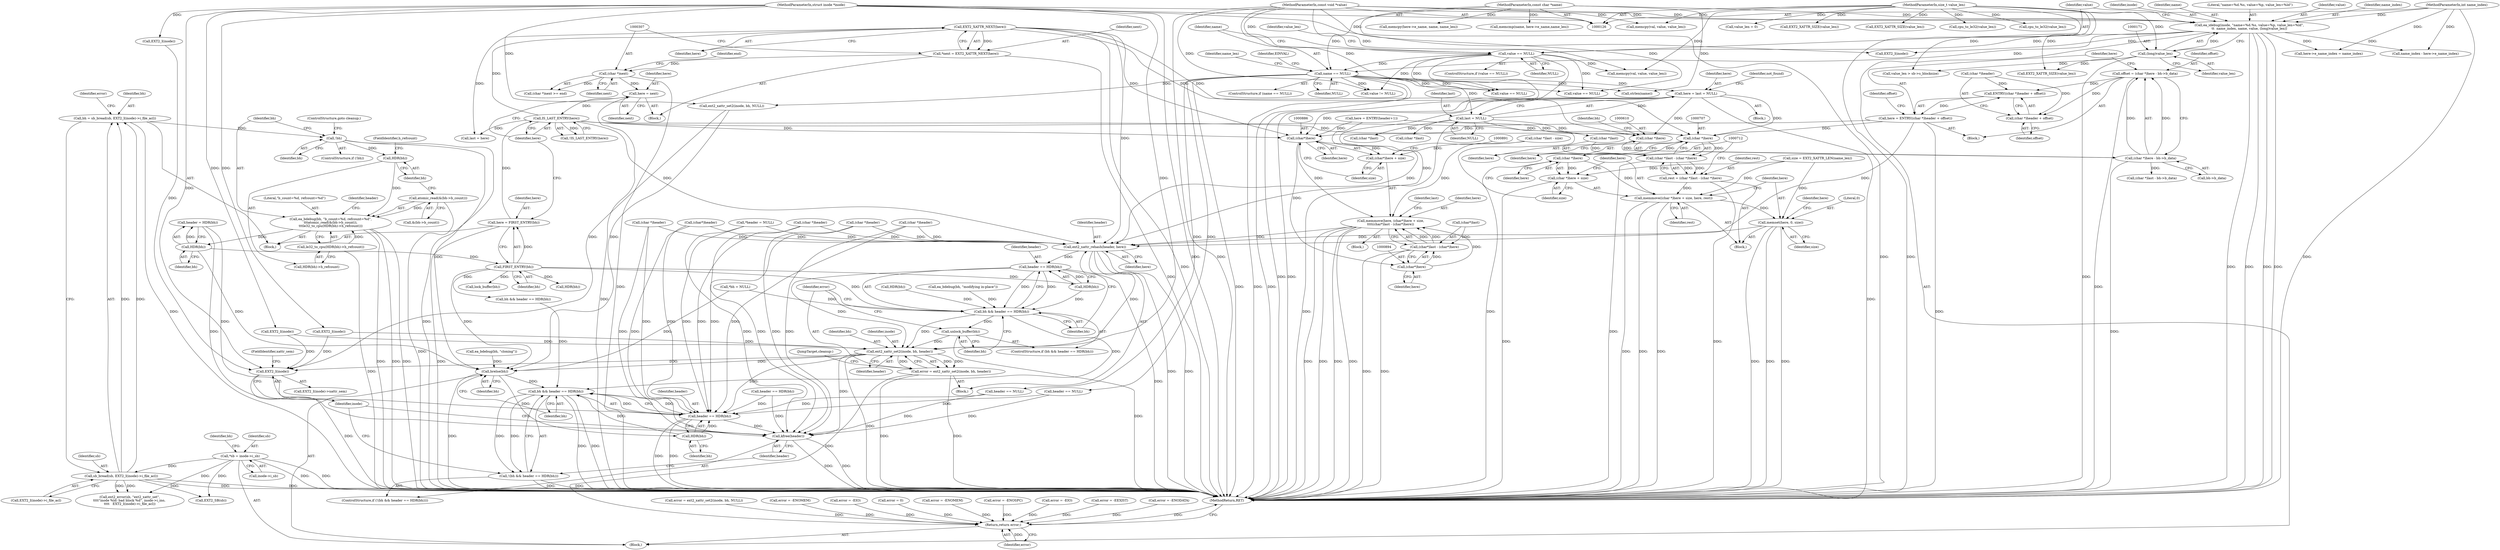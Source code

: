 digraph "0_linux_be0726d33cb8f411945884664924bed3cb8c70ee_10@integer" {
"1000606" [label="(Call,offset = (char *)here - bh->b_data)"];
"1000608" [label="(Call,(char *)here - bh->b_data)"];
"1000609" [label="(Call,(char *)here)"];
"1000445" [label="(Call,here = last = NULL)"];
"1000447" [label="(Call,last = NULL)"];
"1000181" [label="(Call,name == NULL)"];
"1000164" [label="(Call,ea_idebug(inode, \"name=%d.%s, value=%p, value_len=%ld\",\n\t\t  name_index, name, value, (long)value_len))"];
"1000127" [label="(MethodParameterIn,struct inode *inode)"];
"1000128" [label="(MethodParameterIn,int name_index)"];
"1000129" [label="(MethodParameterIn,const char *name)"];
"1000130" [label="(MethodParameterIn,const void *value)"];
"1000170" [label="(Call,(long)value_len)"];
"1000131" [label="(MethodParameterIn,size_t value_len)"];
"1000174" [label="(Call,value == NULL)"];
"1000302" [label="(Call,EXT2_XATTR_NEXT(here))"];
"1000296" [label="(Call,IS_LAST_ENTRY(here))"];
"1000368" [label="(Call,here = next)"];
"1000306" [label="(Call,(char *)next)"];
"1000300" [label="(Call,*next = EXT2_XATTR_NEXT(here))"];
"1000290" [label="(Call,here = FIRST_ENTRY(bh))"];
"1000292" [label="(Call,FIRST_ENTRY(bh))"];
"1000247" [label="(Call,HDR(bh))"];
"1000232" [label="(Call,ea_bdebug(bh, \"b_count=%d, refcount=%d\",\n\t\t\tatomic_read(&(bh->b_count)),\n\t\t\tle32_to_cpu(HDR(bh)->h_refcount)))"];
"1000242" [label="(Call,HDR(bh))"];
"1000229" [label="(Call,!bh)"];
"1000216" [label="(Call,bh = sb_bread(sb, EXT2_I(inode)->i_file_acl))"];
"1000218" [label="(Call,sb_bread(sb, EXT2_I(inode)->i_file_acl))"];
"1000135" [label="(Call,*sb = inode->i_sb)"];
"1000235" [label="(Call,atomic_read(&(bh->b_count)))"];
"1000240" [label="(Call,le32_to_cpu(HDR(bh)->h_refcount))"];
"1000617" [label="(Call,ENTRY((char *)header + offset))"];
"1000615" [label="(Call,here = ENTRY((char *)header + offset))"];
"1000706" [label="(Call,(char *)here)"];
"1000702" [label="(Call,(char *)last - (char *)here)"];
"1000700" [label="(Call,rest = (char *)last - (char *)here)"];
"1000709" [label="(Call,memmove((char *)here + size, here, rest))"];
"1000717" [label="(Call,memset(here, 0, size))"];
"1000978" [label="(Call,ext2_xattr_rehash(header, here))"];
"1000984" [label="(Call,header == HDR(bh))"];
"1000982" [label="(Call,bh && header == HDR(bh))"];
"1000988" [label="(Call,unlock_buffer(bh))"];
"1000992" [label="(Call,ext2_xattr_set2(inode, bh, header))"];
"1000990" [label="(Call,error = ext2_xattr_set2(inode, bh, header))"];
"1001015" [label="(Return,return error;)"];
"1000997" [label="(Call,brelse(bh))"];
"1001001" [label="(Call,bh && header == HDR(bh))"];
"1001000" [label="(Call,!(bh && header == HDR(bh)))"];
"1001005" [label="(Call,HDR(bh))"];
"1001003" [label="(Call,header == HDR(bh))"];
"1001007" [label="(Call,kfree(header))"];
"1001012" [label="(Call,EXT2_I(inode))"];
"1000711" [label="(Call,(char *)here)"];
"1000710" [label="(Call,(char *)here + size)"];
"1000885" [label="(Call,(char*)here)"];
"1000882" [label="(Call,memmove(here, (char*)here + size,\n\t\t\t\t(char*)last - (char*)here))"];
"1000884" [label="(Call,(char*)here + size)"];
"1000893" [label="(Call,(char*)here)"];
"1000889" [label="(Call,(char*)last - (char*)here)"];
"1000618" [label="(Call,(char *)header + offset)"];
"1001002" [label="(Identifier,bh)"];
"1000661" [label="(Call,(char *)header)"];
"1000142" [label="(Identifier,bh)"];
"1000994" [label="(Identifier,bh)"];
"1000570" [label="(Block,)"];
"1000970" [label="(Call,error = ext2_xattr_set2(inode, bh, NULL))"];
"1000609" [label="(Call,(char *)here)"];
"1000217" [label="(Identifier,bh)"];
"1000369" [label="(Identifier,here)"];
"1000938" [label="(Call,(char *)header)"];
"1000701" [label="(Identifier,rest)"];
"1000615" [label="(Call,here = ENTRY((char *)header + offset))"];
"1000878" [label="(Call,(char *)last)"];
"1000169" [label="(Identifier,value)"];
"1000884" [label="(Call,(char*)here + size)"];
"1000714" [label="(Identifier,size)"];
"1000293" [label="(Identifier,bh)"];
"1000218" [label="(Call,sb_bread(sb, EXT2_I(inode)->i_file_acl))"];
"1000562" [label="(Call,EXT2_SB(sb))"];
"1000999" [label="(ControlStructure,if (!(bh && header == HDR(bh))))"];
"1000625" [label="(Call,(char *)last - bh->b_data)"];
"1000584" [label="(Call,error = -ENOMEM)"];
"1000357" [label="(Call,memcmp(name, here->e_name,name_len))"];
"1000993" [label="(Identifier,inode)"];
"1000240" [label="(Call,le32_to_cpu(HDR(bh)->h_refcount))"];
"1000219" [label="(Identifier,sb)"];
"1000595" [label="(Call,HDR(bh))"];
"1000877" [label="(Call,(char *)last - size)"];
"1000557" [label="(Call,ea_bdebug(bh, \"modifying in-place\"))"];
"1000186" [label="(Identifier,EINVAL)"];
"1000177" [label="(Call,value_len = 0)"];
"1000131" [label="(MethodParameterIn,size_t value_len)"];
"1000305" [label="(Call,(char *)next >= end)"];
"1000986" [label="(Call,HDR(bh))"];
"1000295" [label="(Call,!IS_LAST_ENTRY(here))"];
"1000708" [label="(Identifier,here)"];
"1000290" [label="(Call,here = FIRST_ENTRY(bh))"];
"1000248" [label="(Identifier,bh)"];
"1001007" [label="(Call,kfree(header))"];
"1000883" [label="(Identifier,here)"];
"1000207" [label="(Call,EXT2_I(inode))"];
"1000992" [label="(Call,ext2_xattr_set2(inode, bh, header))"];
"1000291" [label="(Identifier,here)"];
"1000988" [label="(Call,unlock_buffer(bh))"];
"1000718" [label="(Identifier,here)"];
"1001001" [label="(Call,bh && header == HDR(bh))"];
"1000613" [label="(Identifier,bh)"];
"1000981" [label="(ControlStructure,if (bh && header == HDR(bh)))"];
"1000949" [label="(Call,memcpy(val, value, value_len))"];
"1000167" [label="(Identifier,name_index)"];
"1000964" [label="(Call,header == HDR(bh))"];
"1000800" [label="(Call,memcpy(val, value, value_len))"];
"1000172" [label="(Identifier,value_len)"];
"1000300" [label="(Call,*next = EXT2_XATTR_NEXT(here))"];
"1000723" [label="(Identifier,here)"];
"1000865" [label="(Call,value == NULL)"];
"1000371" [label="(Call,last = here)"];
"1000447" [label="(Call,last = NULL)"];
"1000368" [label="(Call,here = next)"];
"1000731" [label="(Call,memcpy(here->e_name, name, name_len))"];
"1000624" [label="(Identifier,offset)"];
"1000989" [label="(Identifier,bh)"];
"1000783" [label="(Call,EXT2_XATTR_SIZE(value_len))"];
"1000991" [label="(Identifier,error)"];
"1001012" [label="(Call,EXT2_I(inode))"];
"1000589" [label="(Call,header == NULL)"];
"1000451" [label="(Identifier,not_found)"];
"1000182" [label="(Identifier,name)"];
"1000176" [label="(Identifier,NULL)"];
"1000618" [label="(Call,(char *)header + offset)"];
"1000617" [label="(Call,ENTRY((char *)header + offset))"];
"1000466" [label="(Call,value == NULL)"];
"1000296" [label="(Call,IS_LAST_ENTRY(here))"];
"1000236" [label="(Call,&(bh->b_count))"];
"1000962" [label="(Call,bh && header == HDR(bh))"];
"1000888" [label="(Identifier,size)"];
"1000717" [label="(Call,memset(here, 0, size))"];
"1000612" [label="(Call,bh->b_data)"];
"1000768" [label="(Call,(char *)header)"];
"1000711" [label="(Call,(char *)here)"];
"1001015" [label="(Return,return error;)"];
"1000225" [label="(Identifier,error)"];
"1000433" [label="(Block,)"];
"1000622" [label="(Identifier,offset)"];
"1000285" [label="(Call,error = -EIO)"];
"1000337" [label="(Call,name_index - here->e_name_index)"];
"1000462" [label="(Call,error = 0)"];
"1000700" [label="(Call,rest = (char *)last - (char *)here)"];
"1000889" [label="(Call,(char*)last - (char*)here)"];
"1000164" [label="(Call,ea_idebug(inode, \"name=%d.%s, value=%p, value_len=%ld\",\n\t\t  name_index, name, value, (long)value_len))"];
"1000232" [label="(Call,ea_bdebug(bh, \"b_count=%d, refcount=%d\",\n\t\t\tatomic_read(&(bh->b_count)),\n\t\t\tle32_to_cpu(HDR(bh)->h_refcount)))"];
"1000619" [label="(Call,(char *)header)"];
"1000165" [label="(Identifier,inode)"];
"1000221" [label="(Call,EXT2_I(inode))"];
"1000606" [label="(Call,offset = (char *)here - bh->b_data)"];
"1000370" [label="(Identifier,next)"];
"1000978" [label="(Call,ext2_xattr_rehash(header, here))"];
"1000983" [label="(Identifier,bh)"];
"1000695" [label="(Call,size = EXT2_XATTR_LEN(name_len))"];
"1000649" [label="(Call,error = -ENOMEM)"];
"1000710" [label="(Call,(char *)here + size)"];
"1000130" [label="(MethodParameterIn,const void *value)"];
"1000901" [label="(Call,value != NULL)"];
"1000129" [label="(MethodParameterIn,const char *name)"];
"1000995" [label="(Identifier,header)"];
"1000709" [label="(Call,memmove((char *)here + size, here, rest))"];
"1000706" [label="(Call,(char *)here)"];
"1000188" [label="(Identifier,name_len)"];
"1000977" [label="(Block,)"];
"1000168" [label="(Identifier,name)"];
"1000128" [label="(MethodParameterIn,int name_index)"];
"1000693" [label="(Block,)"];
"1000306" [label="(Call,(char *)next)"];
"1000917" [label="(Call,EXT2_XATTR_SIZE(value_len))"];
"1000616" [label="(Identifier,here)"];
"1000990" [label="(Call,error = ext2_xattr_set2(inode, bh, header))"];
"1000274" [label="(Call,ext2_error(sb, \"ext2_xattr_set\",\n\t\t\t\t\"inode %ld: bad block %d\", inode->i_ino, \n\t\t\t\t   EXT2_I(inode)->i_file_acl))"];
"1000234" [label="(Literal,\"b_count=%d, refcount=%d\")"];
"1000985" [label="(Identifier,header)"];
"1001017" [label="(MethodReturn,RET)"];
"1000721" [label="(Call,here->e_name_index = name_index)"];
"1000966" [label="(Call,HDR(bh))"];
"1001008" [label="(Identifier,header)"];
"1000446" [label="(Identifier,here)"];
"1000980" [label="(Identifier,here)"];
"1000301" [label="(Identifier,next)"];
"1000298" [label="(Block,)"];
"1001013" [label="(Identifier,inode)"];
"1000170" [label="(Call,(long)value_len)"];
"1000233" [label="(Identifier,bh)"];
"1000241" [label="(Call,HDR(bh)->h_refcount)"];
"1000427" [label="(Call,(char*)header)"];
"1000145" [label="(Call,*header = NULL)"];
"1000235" [label="(Call,atomic_read(&(bh->b_count)))"];
"1000636" [label="(Call,(char *)header)"];
"1000893" [label="(Call,(char*)here)"];
"1000181" [label="(Call,name == NULL)"];
"1000180" [label="(ControlStructure,if (name == NULL))"];
"1000868" [label="(Block,)"];
"1000244" [label="(FieldIdentifier,h_refcount)"];
"1000243" [label="(Identifier,bh)"];
"1000997" [label="(Call,brelse(bh))"];
"1000719" [label="(Literal,0)"];
"1000449" [label="(Identifier,NULL)"];
"1000137" [label="(Call,inode->i_sb)"];
"1000173" [label="(ControlStructure,if (value == NULL))"];
"1000716" [label="(Identifier,rest)"];
"1000127" [label="(MethodParameterIn,struct inode *inode)"];
"1001011" [label="(Call,EXT2_I(inode)->xattr_sem)"];
"1000890" [label="(Call,(char*)last)"];
"1000215" [label="(Block,)"];
"1001006" [label="(Identifier,bh)"];
"1000231" [label="(ControlStructure,goto cleanup;)"];
"1000984" [label="(Call,header == HDR(bh))"];
"1000445" [label="(Call,here = last = NULL)"];
"1000230" [label="(Identifier,bh)"];
"1000715" [label="(Identifier,here)"];
"1000703" [label="(Call,(char *)last)"];
"1000297" [label="(Identifier,here)"];
"1000574" [label="(Call,ea_bdebug(bh, \"cloning\"))"];
"1000972" [label="(Call,ext2_xattr_set2(inode, bh, NULL))"];
"1000282" [label="(Call,EXT2_I(inode))"];
"1000220" [label="(Call,EXT2_I(inode)->i_file_acl)"];
"1000135" [label="(Call,*sb = inode->i_sb)"];
"1000189" [label="(Call,strlen(name))"];
"1001003" [label="(Call,header == HDR(bh))"];
"1001005" [label="(Call,HDR(bh))"];
"1000448" [label="(Identifier,last)"];
"1000246" [label="(Identifier,header)"];
"1000228" [label="(ControlStructure,if (!bh))"];
"1001004" [label="(Identifier,header)"];
"1000713" [label="(Identifier,here)"];
"1000309" [label="(Identifier,end)"];
"1000702" [label="(Call,(char *)last - (char *)here)"];
"1000245" [label="(Call,header = HDR(bh))"];
"1000524" [label="(Call,error = -ENOSPC)"];
"1000175" [label="(Identifier,value)"];
"1000229" [label="(Call,!bh)"];
"1000196" [label="(Call,value_len > sb->s_blocksize)"];
"1000982" [label="(Call,bh && header == HDR(bh))"];
"1000302" [label="(Call,EXT2_XATTR_NEXT(here))"];
"1000216" [label="(Call,bh = sb_bread(sb, EXT2_I(inode)->i_file_acl))"];
"1000224" [label="(Call,error = -EIO)"];
"1000174" [label="(Call,value == NULL)"];
"1000909" [label="(Call,cpu_to_le32(value_len))"];
"1000472" [label="(Call,error = -EEXIST)"];
"1000453" [label="(Call,error = -ENODATA)"];
"1000166" [label="(Literal,\"name=%d.%s, value=%p, value_len=%ld\")"];
"1000685" [label="(Call,here = ENTRY(header+1))"];
"1000998" [label="(Identifier,bh)"];
"1000654" [label="(Call,header == NULL)"];
"1000178" [label="(Identifier,value_len)"];
"1000720" [label="(Identifier,size)"];
"1000895" [label="(Identifier,here)"];
"1000607" [label="(Identifier,offset)"];
"1000308" [label="(Identifier,next)"];
"1000882" [label="(Call,memmove(here, (char*)here + size,\n\t\t\t\t(char*)last - (char*)here))"];
"1000885" [label="(Call,(char*)here)"];
"1000790" [label="(Call,cpu_to_le32(value_len))"];
"1000242" [label="(Call,HDR(bh))"];
"1000608" [label="(Call,(char *)here - bh->b_data)"];
"1000534" [label="(Call,EXT2_XATTR_SIZE(value_len))"];
"1001014" [label="(FieldIdentifier,xattr_sem)"];
"1000212" [label="(Call,EXT2_I(inode))"];
"1000292" [label="(Call,FIRST_ENTRY(bh))"];
"1000540" [label="(Call,lock_buffer(bh))"];
"1001016" [label="(Identifier,error)"];
"1000141" [label="(Call,*bh = NULL)"];
"1000887" [label="(Identifier,here)"];
"1000979" [label="(Identifier,header)"];
"1000996" [label="(JumpTarget,cleanup:)"];
"1000303" [label="(Identifier,here)"];
"1000247" [label="(Call,HDR(bh))"];
"1000133" [label="(Block,)"];
"1000136" [label="(Identifier,sb)"];
"1000611" [label="(Identifier,here)"];
"1000626" [label="(Call,(char *)last)"];
"1000183" [label="(Identifier,NULL)"];
"1001000" [label="(Call,!(bh && header == HDR(bh)))"];
"1000897" [label="(Identifier,last)"];
"1000606" -> "1000570"  [label="AST: "];
"1000606" -> "1000608"  [label="CFG: "];
"1000607" -> "1000606"  [label="AST: "];
"1000608" -> "1000606"  [label="AST: "];
"1000616" -> "1000606"  [label="CFG: "];
"1000606" -> "1001017"  [label="DDG: "];
"1000608" -> "1000606"  [label="DDG: "];
"1000608" -> "1000606"  [label="DDG: "];
"1000606" -> "1000617"  [label="DDG: "];
"1000606" -> "1000618"  [label="DDG: "];
"1000608" -> "1000612"  [label="CFG: "];
"1000609" -> "1000608"  [label="AST: "];
"1000612" -> "1000608"  [label="AST: "];
"1000608" -> "1001017"  [label="DDG: "];
"1000609" -> "1000608"  [label="DDG: "];
"1000608" -> "1000625"  [label="DDG: "];
"1000609" -> "1000611"  [label="CFG: "];
"1000610" -> "1000609"  [label="AST: "];
"1000611" -> "1000609"  [label="AST: "];
"1000613" -> "1000609"  [label="CFG: "];
"1000445" -> "1000609"  [label="DDG: "];
"1000302" -> "1000609"  [label="DDG: "];
"1000296" -> "1000609"  [label="DDG: "];
"1000445" -> "1000433"  [label="AST: "];
"1000445" -> "1000447"  [label="CFG: "];
"1000446" -> "1000445"  [label="AST: "];
"1000447" -> "1000445"  [label="AST: "];
"1000451" -> "1000445"  [label="CFG: "];
"1000445" -> "1001017"  [label="DDG: "];
"1000447" -> "1000445"  [label="DDG: "];
"1000181" -> "1000445"  [label="DDG: "];
"1000445" -> "1000706"  [label="DDG: "];
"1000445" -> "1000885"  [label="DDG: "];
"1000445" -> "1000978"  [label="DDG: "];
"1000447" -> "1000449"  [label="CFG: "];
"1000448" -> "1000447"  [label="AST: "];
"1000449" -> "1000447"  [label="AST: "];
"1000447" -> "1001017"  [label="DDG: "];
"1000447" -> "1001017"  [label="DDG: "];
"1000181" -> "1000447"  [label="DDG: "];
"1000447" -> "1000626"  [label="DDG: "];
"1000447" -> "1000703"  [label="DDG: "];
"1000447" -> "1000878"  [label="DDG: "];
"1000181" -> "1000180"  [label="AST: "];
"1000181" -> "1000183"  [label="CFG: "];
"1000182" -> "1000181"  [label="AST: "];
"1000183" -> "1000181"  [label="AST: "];
"1000186" -> "1000181"  [label="CFG: "];
"1000188" -> "1000181"  [label="CFG: "];
"1000181" -> "1001017"  [label="DDG: "];
"1000181" -> "1001017"  [label="DDG: "];
"1000181" -> "1001017"  [label="DDG: "];
"1000164" -> "1000181"  [label="DDG: "];
"1000129" -> "1000181"  [label="DDG: "];
"1000174" -> "1000181"  [label="DDG: "];
"1000181" -> "1000189"  [label="DDG: "];
"1000181" -> "1000466"  [label="DDG: "];
"1000181" -> "1000589"  [label="DDG: "];
"1000181" -> "1000654"  [label="DDG: "];
"1000181" -> "1000865"  [label="DDG: "];
"1000181" -> "1000901"  [label="DDG: "];
"1000181" -> "1000972"  [label="DDG: "];
"1000164" -> "1000133"  [label="AST: "];
"1000164" -> "1000170"  [label="CFG: "];
"1000165" -> "1000164"  [label="AST: "];
"1000166" -> "1000164"  [label="AST: "];
"1000167" -> "1000164"  [label="AST: "];
"1000168" -> "1000164"  [label="AST: "];
"1000169" -> "1000164"  [label="AST: "];
"1000170" -> "1000164"  [label="AST: "];
"1000175" -> "1000164"  [label="CFG: "];
"1000164" -> "1001017"  [label="DDG: "];
"1000164" -> "1001017"  [label="DDG: "];
"1000164" -> "1001017"  [label="DDG: "];
"1000164" -> "1001017"  [label="DDG: "];
"1000127" -> "1000164"  [label="DDG: "];
"1000128" -> "1000164"  [label="DDG: "];
"1000129" -> "1000164"  [label="DDG: "];
"1000130" -> "1000164"  [label="DDG: "];
"1000170" -> "1000164"  [label="DDG: "];
"1000164" -> "1000174"  [label="DDG: "];
"1000164" -> "1000207"  [label="DDG: "];
"1000164" -> "1000337"  [label="DDG: "];
"1000164" -> "1000721"  [label="DDG: "];
"1000127" -> "1000126"  [label="AST: "];
"1000127" -> "1001017"  [label="DDG: "];
"1000127" -> "1000207"  [label="DDG: "];
"1000127" -> "1000212"  [label="DDG: "];
"1000127" -> "1000221"  [label="DDG: "];
"1000127" -> "1000282"  [label="DDG: "];
"1000127" -> "1000972"  [label="DDG: "];
"1000127" -> "1000992"  [label="DDG: "];
"1000127" -> "1001012"  [label="DDG: "];
"1000128" -> "1000126"  [label="AST: "];
"1000128" -> "1001017"  [label="DDG: "];
"1000128" -> "1000337"  [label="DDG: "];
"1000128" -> "1000721"  [label="DDG: "];
"1000129" -> "1000126"  [label="AST: "];
"1000129" -> "1001017"  [label="DDG: "];
"1000129" -> "1000189"  [label="DDG: "];
"1000129" -> "1000357"  [label="DDG: "];
"1000129" -> "1000731"  [label="DDG: "];
"1000130" -> "1000126"  [label="AST: "];
"1000130" -> "1001017"  [label="DDG: "];
"1000130" -> "1000174"  [label="DDG: "];
"1000130" -> "1000466"  [label="DDG: "];
"1000130" -> "1000800"  [label="DDG: "];
"1000130" -> "1000865"  [label="DDG: "];
"1000130" -> "1000901"  [label="DDG: "];
"1000130" -> "1000949"  [label="DDG: "];
"1000170" -> "1000172"  [label="CFG: "];
"1000171" -> "1000170"  [label="AST: "];
"1000172" -> "1000170"  [label="AST: "];
"1000170" -> "1001017"  [label="DDG: "];
"1000131" -> "1000170"  [label="DDG: "];
"1000170" -> "1000196"  [label="DDG: "];
"1000170" -> "1000534"  [label="DDG: "];
"1000131" -> "1000126"  [label="AST: "];
"1000131" -> "1001017"  [label="DDG: "];
"1000131" -> "1000177"  [label="DDG: "];
"1000131" -> "1000196"  [label="DDG: "];
"1000131" -> "1000534"  [label="DDG: "];
"1000131" -> "1000783"  [label="DDG: "];
"1000131" -> "1000790"  [label="DDG: "];
"1000131" -> "1000800"  [label="DDG: "];
"1000131" -> "1000909"  [label="DDG: "];
"1000131" -> "1000917"  [label="DDG: "];
"1000131" -> "1000949"  [label="DDG: "];
"1000174" -> "1000173"  [label="AST: "];
"1000174" -> "1000176"  [label="CFG: "];
"1000175" -> "1000174"  [label="AST: "];
"1000176" -> "1000174"  [label="AST: "];
"1000178" -> "1000174"  [label="CFG: "];
"1000182" -> "1000174"  [label="CFG: "];
"1000174" -> "1001017"  [label="DDG: "];
"1000174" -> "1001017"  [label="DDG: "];
"1000174" -> "1000466"  [label="DDG: "];
"1000174" -> "1000800"  [label="DDG: "];
"1000174" -> "1000865"  [label="DDG: "];
"1000174" -> "1000901"  [label="DDG: "];
"1000302" -> "1000300"  [label="AST: "];
"1000302" -> "1000303"  [label="CFG: "];
"1000303" -> "1000302"  [label="AST: "];
"1000300" -> "1000302"  [label="CFG: "];
"1000302" -> "1001017"  [label="DDG: "];
"1000302" -> "1000300"  [label="DDG: "];
"1000296" -> "1000302"  [label="DDG: "];
"1000302" -> "1000371"  [label="DDG: "];
"1000302" -> "1000706"  [label="DDG: "];
"1000302" -> "1000885"  [label="DDG: "];
"1000302" -> "1000978"  [label="DDG: "];
"1000296" -> "1000295"  [label="AST: "];
"1000296" -> "1000297"  [label="CFG: "];
"1000297" -> "1000296"  [label="AST: "];
"1000295" -> "1000296"  [label="CFG: "];
"1000296" -> "1000295"  [label="DDG: "];
"1000368" -> "1000296"  [label="DDG: "];
"1000290" -> "1000296"  [label="DDG: "];
"1000296" -> "1000371"  [label="DDG: "];
"1000296" -> "1000706"  [label="DDG: "];
"1000296" -> "1000885"  [label="DDG: "];
"1000296" -> "1000978"  [label="DDG: "];
"1000368" -> "1000298"  [label="AST: "];
"1000368" -> "1000370"  [label="CFG: "];
"1000369" -> "1000368"  [label="AST: "];
"1000370" -> "1000368"  [label="AST: "];
"1000297" -> "1000368"  [label="CFG: "];
"1000368" -> "1001017"  [label="DDG: "];
"1000306" -> "1000368"  [label="DDG: "];
"1000306" -> "1000305"  [label="AST: "];
"1000306" -> "1000308"  [label="CFG: "];
"1000307" -> "1000306"  [label="AST: "];
"1000308" -> "1000306"  [label="AST: "];
"1000309" -> "1000306"  [label="CFG: "];
"1000306" -> "1001017"  [label="DDG: "];
"1000306" -> "1000305"  [label="DDG: "];
"1000300" -> "1000306"  [label="DDG: "];
"1000300" -> "1000298"  [label="AST: "];
"1000301" -> "1000300"  [label="AST: "];
"1000307" -> "1000300"  [label="CFG: "];
"1000300" -> "1001017"  [label="DDG: "];
"1000290" -> "1000215"  [label="AST: "];
"1000290" -> "1000292"  [label="CFG: "];
"1000291" -> "1000290"  [label="AST: "];
"1000292" -> "1000290"  [label="AST: "];
"1000297" -> "1000290"  [label="CFG: "];
"1000290" -> "1001017"  [label="DDG: "];
"1000292" -> "1000290"  [label="DDG: "];
"1000292" -> "1000293"  [label="CFG: "];
"1000293" -> "1000292"  [label="AST: "];
"1000247" -> "1000292"  [label="DDG: "];
"1000292" -> "1000540"  [label="DDG: "];
"1000292" -> "1000962"  [label="DDG: "];
"1000292" -> "1000966"  [label="DDG: "];
"1000292" -> "1000982"  [label="DDG: "];
"1000292" -> "1000986"  [label="DDG: "];
"1000292" -> "1000997"  [label="DDG: "];
"1000247" -> "1000245"  [label="AST: "];
"1000247" -> "1000248"  [label="CFG: "];
"1000248" -> "1000247"  [label="AST: "];
"1000245" -> "1000247"  [label="CFG: "];
"1000247" -> "1000245"  [label="DDG: "];
"1000232" -> "1000247"  [label="DDG: "];
"1000247" -> "1000997"  [label="DDG: "];
"1000232" -> "1000215"  [label="AST: "];
"1000232" -> "1000240"  [label="CFG: "];
"1000233" -> "1000232"  [label="AST: "];
"1000234" -> "1000232"  [label="AST: "];
"1000235" -> "1000232"  [label="AST: "];
"1000240" -> "1000232"  [label="AST: "];
"1000246" -> "1000232"  [label="CFG: "];
"1000232" -> "1001017"  [label="DDG: "];
"1000232" -> "1001017"  [label="DDG: "];
"1000232" -> "1001017"  [label="DDG: "];
"1000242" -> "1000232"  [label="DDG: "];
"1000235" -> "1000232"  [label="DDG: "];
"1000240" -> "1000232"  [label="DDG: "];
"1000242" -> "1000241"  [label="AST: "];
"1000242" -> "1000243"  [label="CFG: "];
"1000243" -> "1000242"  [label="AST: "];
"1000244" -> "1000242"  [label="CFG: "];
"1000229" -> "1000242"  [label="DDG: "];
"1000229" -> "1000228"  [label="AST: "];
"1000229" -> "1000230"  [label="CFG: "];
"1000230" -> "1000229"  [label="AST: "];
"1000231" -> "1000229"  [label="CFG: "];
"1000233" -> "1000229"  [label="CFG: "];
"1000229" -> "1001017"  [label="DDG: "];
"1000216" -> "1000229"  [label="DDG: "];
"1000229" -> "1000997"  [label="DDG: "];
"1000216" -> "1000215"  [label="AST: "];
"1000216" -> "1000218"  [label="CFG: "];
"1000217" -> "1000216"  [label="AST: "];
"1000218" -> "1000216"  [label="AST: "];
"1000225" -> "1000216"  [label="CFG: "];
"1000216" -> "1001017"  [label="DDG: "];
"1000218" -> "1000216"  [label="DDG: "];
"1000218" -> "1000216"  [label="DDG: "];
"1000218" -> "1000220"  [label="CFG: "];
"1000219" -> "1000218"  [label="AST: "];
"1000220" -> "1000218"  [label="AST: "];
"1000218" -> "1001017"  [label="DDG: "];
"1000218" -> "1001017"  [label="DDG: "];
"1000135" -> "1000218"  [label="DDG: "];
"1000218" -> "1000274"  [label="DDG: "];
"1000218" -> "1000274"  [label="DDG: "];
"1000218" -> "1000562"  [label="DDG: "];
"1000135" -> "1000133"  [label="AST: "];
"1000135" -> "1000137"  [label="CFG: "];
"1000136" -> "1000135"  [label="AST: "];
"1000137" -> "1000135"  [label="AST: "];
"1000142" -> "1000135"  [label="CFG: "];
"1000135" -> "1001017"  [label="DDG: "];
"1000135" -> "1001017"  [label="DDG: "];
"1000135" -> "1000274"  [label="DDG: "];
"1000135" -> "1000562"  [label="DDG: "];
"1000235" -> "1000236"  [label="CFG: "];
"1000236" -> "1000235"  [label="AST: "];
"1000243" -> "1000235"  [label="CFG: "];
"1000235" -> "1001017"  [label="DDG: "];
"1000240" -> "1000241"  [label="CFG: "];
"1000241" -> "1000240"  [label="AST: "];
"1000240" -> "1001017"  [label="DDG: "];
"1000617" -> "1000615"  [label="AST: "];
"1000617" -> "1000618"  [label="CFG: "];
"1000618" -> "1000617"  [label="AST: "];
"1000615" -> "1000617"  [label="CFG: "];
"1000617" -> "1000615"  [label="DDG: "];
"1000619" -> "1000617"  [label="DDG: "];
"1000615" -> "1000570"  [label="AST: "];
"1000616" -> "1000615"  [label="AST: "];
"1000624" -> "1000615"  [label="CFG: "];
"1000615" -> "1001017"  [label="DDG: "];
"1000615" -> "1000706"  [label="DDG: "];
"1000615" -> "1000885"  [label="DDG: "];
"1000615" -> "1000978"  [label="DDG: "];
"1000706" -> "1000702"  [label="AST: "];
"1000706" -> "1000708"  [label="CFG: "];
"1000707" -> "1000706"  [label="AST: "];
"1000708" -> "1000706"  [label="AST: "];
"1000702" -> "1000706"  [label="CFG: "];
"1000706" -> "1000702"  [label="DDG: "];
"1000685" -> "1000706"  [label="DDG: "];
"1000706" -> "1000711"  [label="DDG: "];
"1000702" -> "1000700"  [label="AST: "];
"1000703" -> "1000702"  [label="AST: "];
"1000700" -> "1000702"  [label="CFG: "];
"1000702" -> "1001017"  [label="DDG: "];
"1000702" -> "1000700"  [label="DDG: "];
"1000702" -> "1000700"  [label="DDG: "];
"1000703" -> "1000702"  [label="DDG: "];
"1000700" -> "1000693"  [label="AST: "];
"1000701" -> "1000700"  [label="AST: "];
"1000712" -> "1000700"  [label="CFG: "];
"1000700" -> "1001017"  [label="DDG: "];
"1000700" -> "1000709"  [label="DDG: "];
"1000709" -> "1000693"  [label="AST: "];
"1000709" -> "1000716"  [label="CFG: "];
"1000710" -> "1000709"  [label="AST: "];
"1000715" -> "1000709"  [label="AST: "];
"1000716" -> "1000709"  [label="AST: "];
"1000718" -> "1000709"  [label="CFG: "];
"1000709" -> "1001017"  [label="DDG: "];
"1000709" -> "1001017"  [label="DDG: "];
"1000709" -> "1001017"  [label="DDG: "];
"1000711" -> "1000709"  [label="DDG: "];
"1000695" -> "1000709"  [label="DDG: "];
"1000709" -> "1000717"  [label="DDG: "];
"1000717" -> "1000693"  [label="AST: "];
"1000717" -> "1000720"  [label="CFG: "];
"1000718" -> "1000717"  [label="AST: "];
"1000719" -> "1000717"  [label="AST: "];
"1000720" -> "1000717"  [label="AST: "];
"1000723" -> "1000717"  [label="CFG: "];
"1000717" -> "1001017"  [label="DDG: "];
"1000717" -> "1001017"  [label="DDG: "];
"1000717" -> "1001017"  [label="DDG: "];
"1000695" -> "1000717"  [label="DDG: "];
"1000717" -> "1000978"  [label="DDG: "];
"1000978" -> "1000977"  [label="AST: "];
"1000978" -> "1000980"  [label="CFG: "];
"1000979" -> "1000978"  [label="AST: "];
"1000980" -> "1000978"  [label="AST: "];
"1000983" -> "1000978"  [label="CFG: "];
"1000978" -> "1001017"  [label="DDG: "];
"1000978" -> "1001017"  [label="DDG: "];
"1000636" -> "1000978"  [label="DDG: "];
"1000145" -> "1000978"  [label="DDG: "];
"1000427" -> "1000978"  [label="DDG: "];
"1000938" -> "1000978"  [label="DDG: "];
"1000768" -> "1000978"  [label="DDG: "];
"1000661" -> "1000978"  [label="DDG: "];
"1000882" -> "1000978"  [label="DDG: "];
"1000685" -> "1000978"  [label="DDG: "];
"1000978" -> "1000984"  [label="DDG: "];
"1000978" -> "1000992"  [label="DDG: "];
"1000984" -> "1000982"  [label="AST: "];
"1000984" -> "1000986"  [label="CFG: "];
"1000985" -> "1000984"  [label="AST: "];
"1000986" -> "1000984"  [label="AST: "];
"1000982" -> "1000984"  [label="CFG: "];
"1000984" -> "1001017"  [label="DDG: "];
"1000984" -> "1000982"  [label="DDG: "];
"1000984" -> "1000982"  [label="DDG: "];
"1000986" -> "1000984"  [label="DDG: "];
"1000984" -> "1000992"  [label="DDG: "];
"1000982" -> "1000981"  [label="AST: "];
"1000982" -> "1000983"  [label="CFG: "];
"1000983" -> "1000982"  [label="AST: "];
"1000989" -> "1000982"  [label="CFG: "];
"1000991" -> "1000982"  [label="CFG: "];
"1000141" -> "1000982"  [label="DDG: "];
"1000595" -> "1000982"  [label="DDG: "];
"1000557" -> "1000982"  [label="DDG: "];
"1000986" -> "1000982"  [label="DDG: "];
"1000982" -> "1000988"  [label="DDG: "];
"1000982" -> "1000992"  [label="DDG: "];
"1000982" -> "1001001"  [label="DDG: "];
"1000988" -> "1000981"  [label="AST: "];
"1000988" -> "1000989"  [label="CFG: "];
"1000989" -> "1000988"  [label="AST: "];
"1000991" -> "1000988"  [label="CFG: "];
"1000988" -> "1001017"  [label="DDG: "];
"1000988" -> "1000992"  [label="DDG: "];
"1000992" -> "1000990"  [label="AST: "];
"1000992" -> "1000995"  [label="CFG: "];
"1000993" -> "1000992"  [label="AST: "];
"1000994" -> "1000992"  [label="AST: "];
"1000995" -> "1000992"  [label="AST: "];
"1000990" -> "1000992"  [label="CFG: "];
"1000992" -> "1001017"  [label="DDG: "];
"1000992" -> "1000990"  [label="DDG: "];
"1000992" -> "1000990"  [label="DDG: "];
"1000992" -> "1000990"  [label="DDG: "];
"1000221" -> "1000992"  [label="DDG: "];
"1000212" -> "1000992"  [label="DDG: "];
"1000992" -> "1000997"  [label="DDG: "];
"1000992" -> "1001003"  [label="DDG: "];
"1000992" -> "1001007"  [label="DDG: "];
"1000992" -> "1001012"  [label="DDG: "];
"1000990" -> "1000977"  [label="AST: "];
"1000991" -> "1000990"  [label="AST: "];
"1000996" -> "1000990"  [label="CFG: "];
"1000990" -> "1001017"  [label="DDG: "];
"1000990" -> "1001017"  [label="DDG: "];
"1000990" -> "1001015"  [label="DDG: "];
"1001015" -> "1000133"  [label="AST: "];
"1001015" -> "1001016"  [label="CFG: "];
"1001016" -> "1001015"  [label="AST: "];
"1001017" -> "1001015"  [label="CFG: "];
"1001015" -> "1001017"  [label="DDG: "];
"1001016" -> "1001015"  [label="DDG: "];
"1000224" -> "1001015"  [label="DDG: "];
"1000462" -> "1001015"  [label="DDG: "];
"1000970" -> "1001015"  [label="DDG: "];
"1000472" -> "1001015"  [label="DDG: "];
"1000453" -> "1001015"  [label="DDG: "];
"1000584" -> "1001015"  [label="DDG: "];
"1000285" -> "1001015"  [label="DDG: "];
"1000524" -> "1001015"  [label="DDG: "];
"1000649" -> "1001015"  [label="DDG: "];
"1000997" -> "1000133"  [label="AST: "];
"1000997" -> "1000998"  [label="CFG: "];
"1000998" -> "1000997"  [label="AST: "];
"1001002" -> "1000997"  [label="CFG: "];
"1000997" -> "1001017"  [label="DDG: "];
"1000141" -> "1000997"  [label="DDG: "];
"1000972" -> "1000997"  [label="DDG: "];
"1000574" -> "1000997"  [label="DDG: "];
"1000997" -> "1001001"  [label="DDG: "];
"1000997" -> "1001005"  [label="DDG: "];
"1001001" -> "1001000"  [label="AST: "];
"1001001" -> "1001002"  [label="CFG: "];
"1001001" -> "1001003"  [label="CFG: "];
"1001002" -> "1001001"  [label="AST: "];
"1001003" -> "1001001"  [label="AST: "];
"1001000" -> "1001001"  [label="CFG: "];
"1001001" -> "1001017"  [label="DDG: "];
"1001001" -> "1001017"  [label="DDG: "];
"1001001" -> "1001000"  [label="DDG: "];
"1001001" -> "1001000"  [label="DDG: "];
"1001005" -> "1001001"  [label="DDG: "];
"1000962" -> "1001001"  [label="DDG: "];
"1001003" -> "1001001"  [label="DDG: "];
"1001003" -> "1001001"  [label="DDG: "];
"1001000" -> "1000999"  [label="AST: "];
"1001008" -> "1001000"  [label="CFG: "];
"1001013" -> "1001000"  [label="CFG: "];
"1001000" -> "1001017"  [label="DDG: "];
"1001000" -> "1001017"  [label="DDG: "];
"1001005" -> "1001003"  [label="AST: "];
"1001005" -> "1001006"  [label="CFG: "];
"1001006" -> "1001005"  [label="AST: "];
"1001003" -> "1001005"  [label="CFG: "];
"1001005" -> "1001003"  [label="DDG: "];
"1001004" -> "1001003"  [label="AST: "];
"1001003" -> "1001017"  [label="DDG: "];
"1001003" -> "1001017"  [label="DDG: "];
"1000654" -> "1001003"  [label="DDG: "];
"1000427" -> "1001003"  [label="DDG: "];
"1000589" -> "1001003"  [label="DDG: "];
"1000964" -> "1001003"  [label="DDG: "];
"1000245" -> "1001003"  [label="DDG: "];
"1000145" -> "1001003"  [label="DDG: "];
"1000636" -> "1001003"  [label="DDG: "];
"1000938" -> "1001003"  [label="DDG: "];
"1000768" -> "1001003"  [label="DDG: "];
"1000661" -> "1001003"  [label="DDG: "];
"1001003" -> "1001007"  [label="DDG: "];
"1001007" -> "1000999"  [label="AST: "];
"1001007" -> "1001008"  [label="CFG: "];
"1001008" -> "1001007"  [label="AST: "];
"1001013" -> "1001007"  [label="CFG: "];
"1001007" -> "1001017"  [label="DDG: "];
"1001007" -> "1001017"  [label="DDG: "];
"1000654" -> "1001007"  [label="DDG: "];
"1000427" -> "1001007"  [label="DDG: "];
"1000589" -> "1001007"  [label="DDG: "];
"1000964" -> "1001007"  [label="DDG: "];
"1000245" -> "1001007"  [label="DDG: "];
"1000145" -> "1001007"  [label="DDG: "];
"1000636" -> "1001007"  [label="DDG: "];
"1000938" -> "1001007"  [label="DDG: "];
"1000768" -> "1001007"  [label="DDG: "];
"1000661" -> "1001007"  [label="DDG: "];
"1001012" -> "1001011"  [label="AST: "];
"1001012" -> "1001013"  [label="CFG: "];
"1001013" -> "1001012"  [label="AST: "];
"1001014" -> "1001012"  [label="CFG: "];
"1001012" -> "1001017"  [label="DDG: "];
"1000212" -> "1001012"  [label="DDG: "];
"1000282" -> "1001012"  [label="DDG: "];
"1000221" -> "1001012"  [label="DDG: "];
"1000972" -> "1001012"  [label="DDG: "];
"1000711" -> "1000710"  [label="AST: "];
"1000711" -> "1000713"  [label="CFG: "];
"1000712" -> "1000711"  [label="AST: "];
"1000713" -> "1000711"  [label="AST: "];
"1000714" -> "1000711"  [label="CFG: "];
"1000711" -> "1000710"  [label="DDG: "];
"1000710" -> "1000714"  [label="CFG: "];
"1000714" -> "1000710"  [label="AST: "];
"1000715" -> "1000710"  [label="CFG: "];
"1000710" -> "1001017"  [label="DDG: "];
"1000695" -> "1000710"  [label="DDG: "];
"1000885" -> "1000884"  [label="AST: "];
"1000885" -> "1000887"  [label="CFG: "];
"1000886" -> "1000885"  [label="AST: "];
"1000887" -> "1000885"  [label="AST: "];
"1000888" -> "1000885"  [label="CFG: "];
"1000885" -> "1000882"  [label="DDG: "];
"1000885" -> "1000884"  [label="DDG: "];
"1000685" -> "1000885"  [label="DDG: "];
"1000885" -> "1000893"  [label="DDG: "];
"1000882" -> "1000868"  [label="AST: "];
"1000882" -> "1000889"  [label="CFG: "];
"1000883" -> "1000882"  [label="AST: "];
"1000884" -> "1000882"  [label="AST: "];
"1000889" -> "1000882"  [label="AST: "];
"1000897" -> "1000882"  [label="CFG: "];
"1000882" -> "1001017"  [label="DDG: "];
"1000882" -> "1001017"  [label="DDG: "];
"1000882" -> "1001017"  [label="DDG: "];
"1000882" -> "1001017"  [label="DDG: "];
"1000893" -> "1000882"  [label="DDG: "];
"1000877" -> "1000882"  [label="DDG: "];
"1000889" -> "1000882"  [label="DDG: "];
"1000889" -> "1000882"  [label="DDG: "];
"1000884" -> "1000888"  [label="CFG: "];
"1000888" -> "1000884"  [label="AST: "];
"1000891" -> "1000884"  [label="CFG: "];
"1000877" -> "1000884"  [label="DDG: "];
"1000893" -> "1000889"  [label="AST: "];
"1000893" -> "1000895"  [label="CFG: "];
"1000894" -> "1000893"  [label="AST: "];
"1000895" -> "1000893"  [label="AST: "];
"1000889" -> "1000893"  [label="CFG: "];
"1000893" -> "1000889"  [label="DDG: "];
"1000890" -> "1000889"  [label="AST: "];
"1000889" -> "1001017"  [label="DDG: "];
"1000889" -> "1001017"  [label="DDG: "];
"1000890" -> "1000889"  [label="DDG: "];
"1000618" -> "1000622"  [label="CFG: "];
"1000619" -> "1000618"  [label="AST: "];
"1000622" -> "1000618"  [label="AST: "];
"1000619" -> "1000618"  [label="DDG: "];
}
